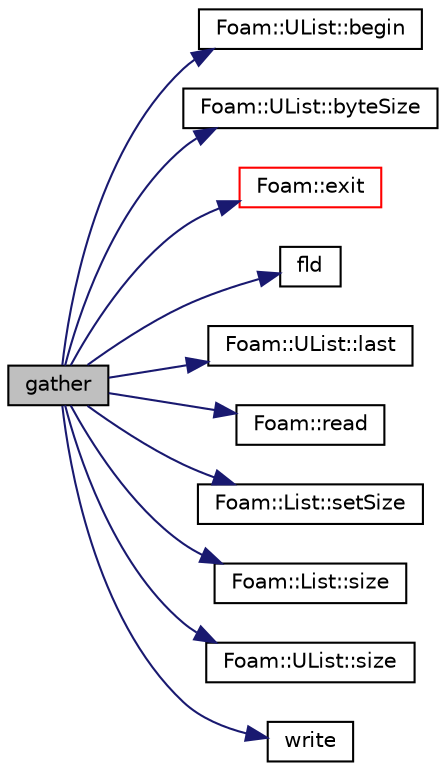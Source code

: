 digraph "gather"
{
  bgcolor="transparent";
  edge [fontname="Helvetica",fontsize="10",labelfontname="Helvetica",labelfontsize="10"];
  node [fontname="Helvetica",fontsize="10",shape=record];
  rankdir="LR";
  Node459 [label="gather",height=0.2,width=0.4,color="black", fillcolor="grey75", style="filled", fontcolor="black"];
  Node459 -> Node460 [color="midnightblue",fontsize="10",style="solid",fontname="Helvetica"];
  Node460 [label="Foam::UList::begin",height=0.2,width=0.4,color="black",URL="$a26837.html#a8a0643ef7f391465066f7f07d45ce934",tooltip="Return an iterator to begin traversing the UList. "];
  Node459 -> Node461 [color="midnightblue",fontsize="10",style="solid",fontname="Helvetica"];
  Node461 [label="Foam::UList::byteSize",height=0.2,width=0.4,color="black",URL="$a26837.html#aa36dfadb2f396fa2a5d2827775598eae",tooltip="Return the binary size in number of characters of the UList. "];
  Node459 -> Node462 [color="midnightblue",fontsize="10",style="solid",fontname="Helvetica"];
  Node462 [label="Foam::exit",height=0.2,width=0.4,color="red",URL="$a21851.html#a06ca7250d8e89caf05243ec094843642"];
  Node459 -> Node511 [color="midnightblue",fontsize="10",style="solid",fontname="Helvetica"];
  Node511 [label="fld",height=0.2,width=0.4,color="black",URL="$a19337.html#a378472d1f8b33eeefbda63a947476c8c"];
  Node459 -> Node512 [color="midnightblue",fontsize="10",style="solid",fontname="Helvetica"];
  Node512 [label="Foam::UList::last",height=0.2,width=0.4,color="black",URL="$a26837.html#aef07c02ea1c27bdb5906043b399e0ff0",tooltip="Return the last element of the list. "];
  Node459 -> Node513 [color="midnightblue",fontsize="10",style="solid",fontname="Helvetica"];
  Node513 [label="Foam::read",height=0.2,width=0.4,color="black",URL="$a21851.html#a18efc6d016047ec7c6d5150d913d8c34"];
  Node459 -> Node514 [color="midnightblue",fontsize="10",style="solid",fontname="Helvetica"];
  Node514 [label="Foam::List::setSize",height=0.2,width=0.4,color="black",URL="$a26833.html#aedb985ffeaf1bdbfeccc2a8730405703",tooltip="Reset size of List. "];
  Node459 -> Node515 [color="midnightblue",fontsize="10",style="solid",fontname="Helvetica"];
  Node515 [label="Foam::List::size",height=0.2,width=0.4,color="black",URL="$a26833.html#a8a5f6fa29bd4b500caf186f60245b384",tooltip="Override size to be inconsistent with allocated storage. "];
  Node459 -> Node516 [color="midnightblue",fontsize="10",style="solid",fontname="Helvetica"];
  Node516 [label="Foam::UList::size",height=0.2,width=0.4,color="black",URL="$a26837.html#a47b3bf30da1eb3ab8076b5fbe00e0494",tooltip="Return the number of elements in the UList. "];
  Node459 -> Node517 [color="midnightblue",fontsize="10",style="solid",fontname="Helvetica"];
  Node517 [label="write",height=0.2,width=0.4,color="black",URL="$a20072.html#a8f30b3c2179b03a7acf273e9dea43342"];
}
